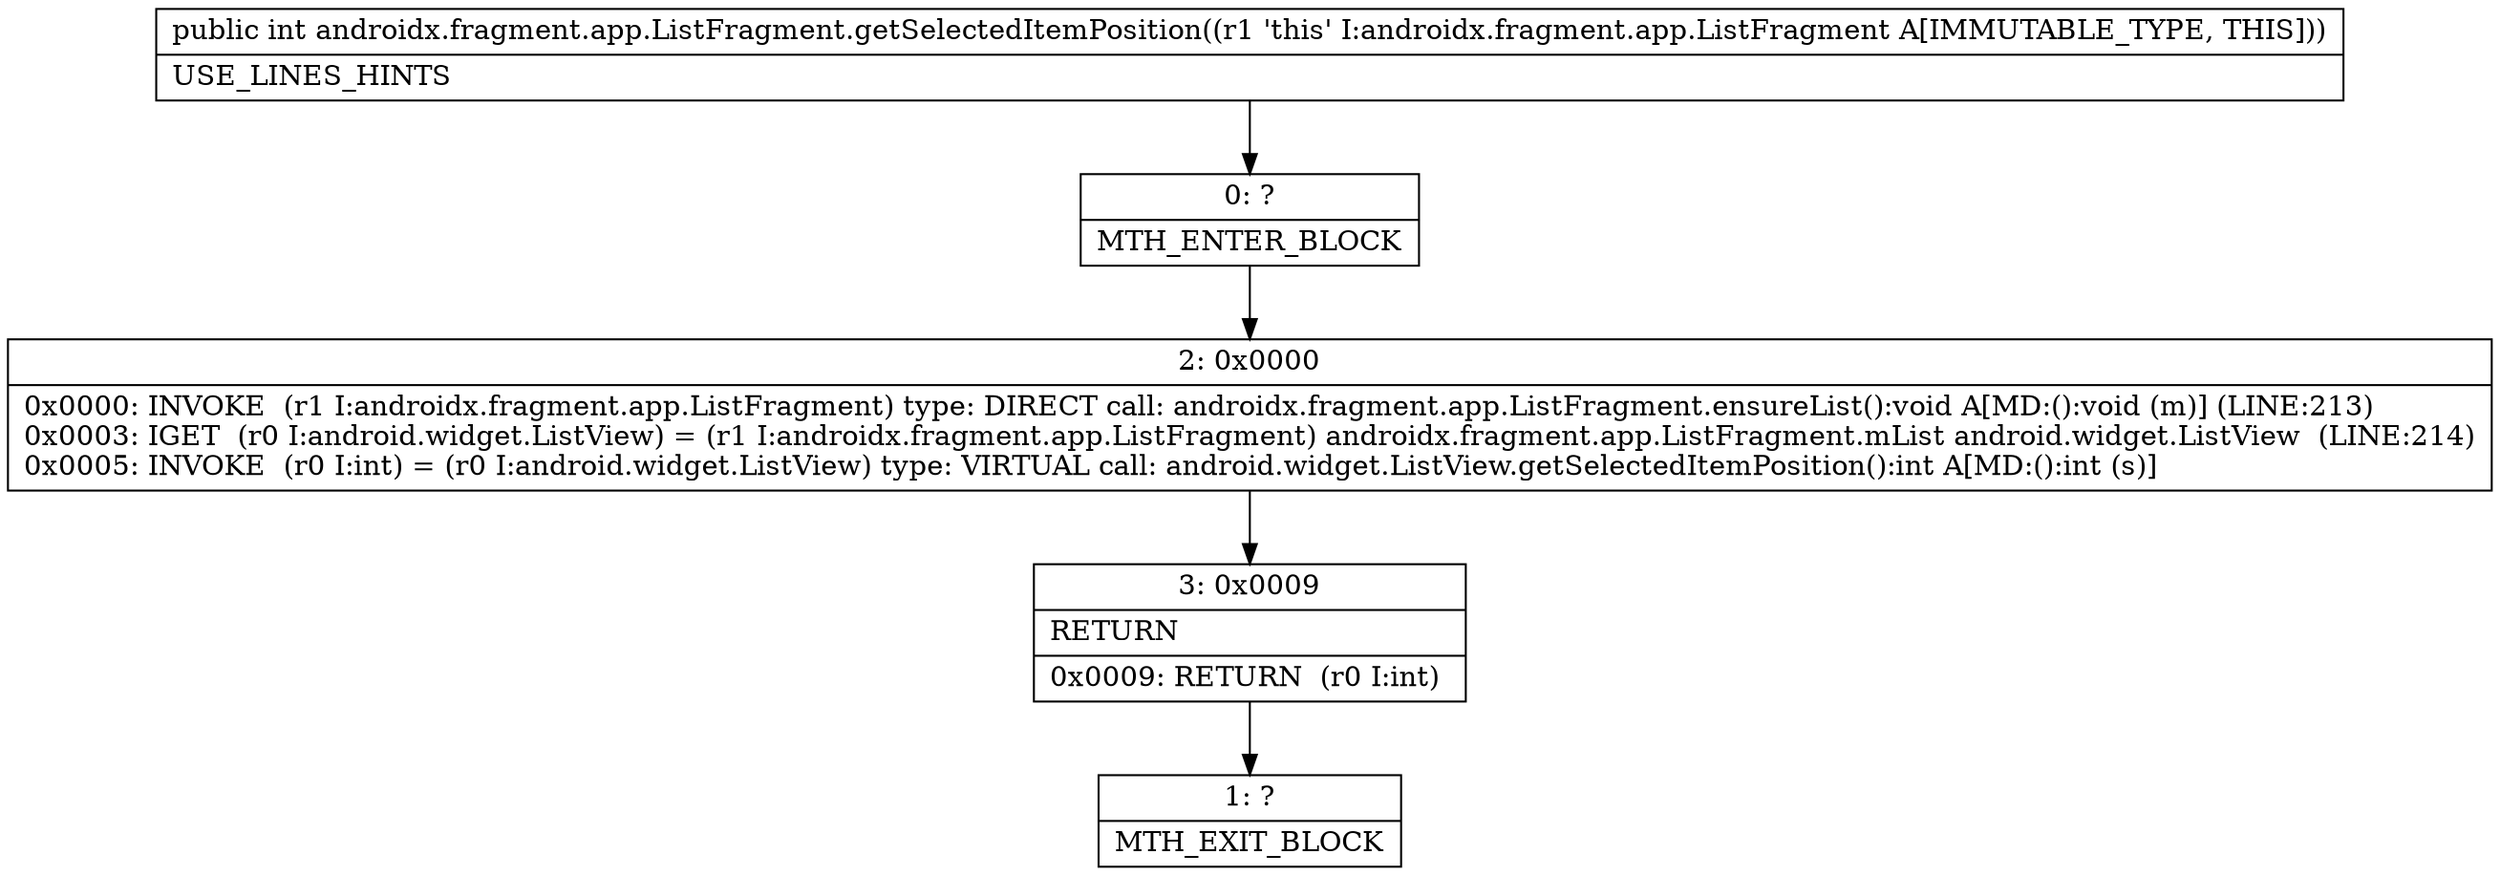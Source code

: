 digraph "CFG forandroidx.fragment.app.ListFragment.getSelectedItemPosition()I" {
Node_0 [shape=record,label="{0\:\ ?|MTH_ENTER_BLOCK\l}"];
Node_2 [shape=record,label="{2\:\ 0x0000|0x0000: INVOKE  (r1 I:androidx.fragment.app.ListFragment) type: DIRECT call: androidx.fragment.app.ListFragment.ensureList():void A[MD:():void (m)] (LINE:213)\l0x0003: IGET  (r0 I:android.widget.ListView) = (r1 I:androidx.fragment.app.ListFragment) androidx.fragment.app.ListFragment.mList android.widget.ListView  (LINE:214)\l0x0005: INVOKE  (r0 I:int) = (r0 I:android.widget.ListView) type: VIRTUAL call: android.widget.ListView.getSelectedItemPosition():int A[MD:():int (s)]\l}"];
Node_3 [shape=record,label="{3\:\ 0x0009|RETURN\l|0x0009: RETURN  (r0 I:int) \l}"];
Node_1 [shape=record,label="{1\:\ ?|MTH_EXIT_BLOCK\l}"];
MethodNode[shape=record,label="{public int androidx.fragment.app.ListFragment.getSelectedItemPosition((r1 'this' I:androidx.fragment.app.ListFragment A[IMMUTABLE_TYPE, THIS]))  | USE_LINES_HINTS\l}"];
MethodNode -> Node_0;Node_0 -> Node_2;
Node_2 -> Node_3;
Node_3 -> Node_1;
}

